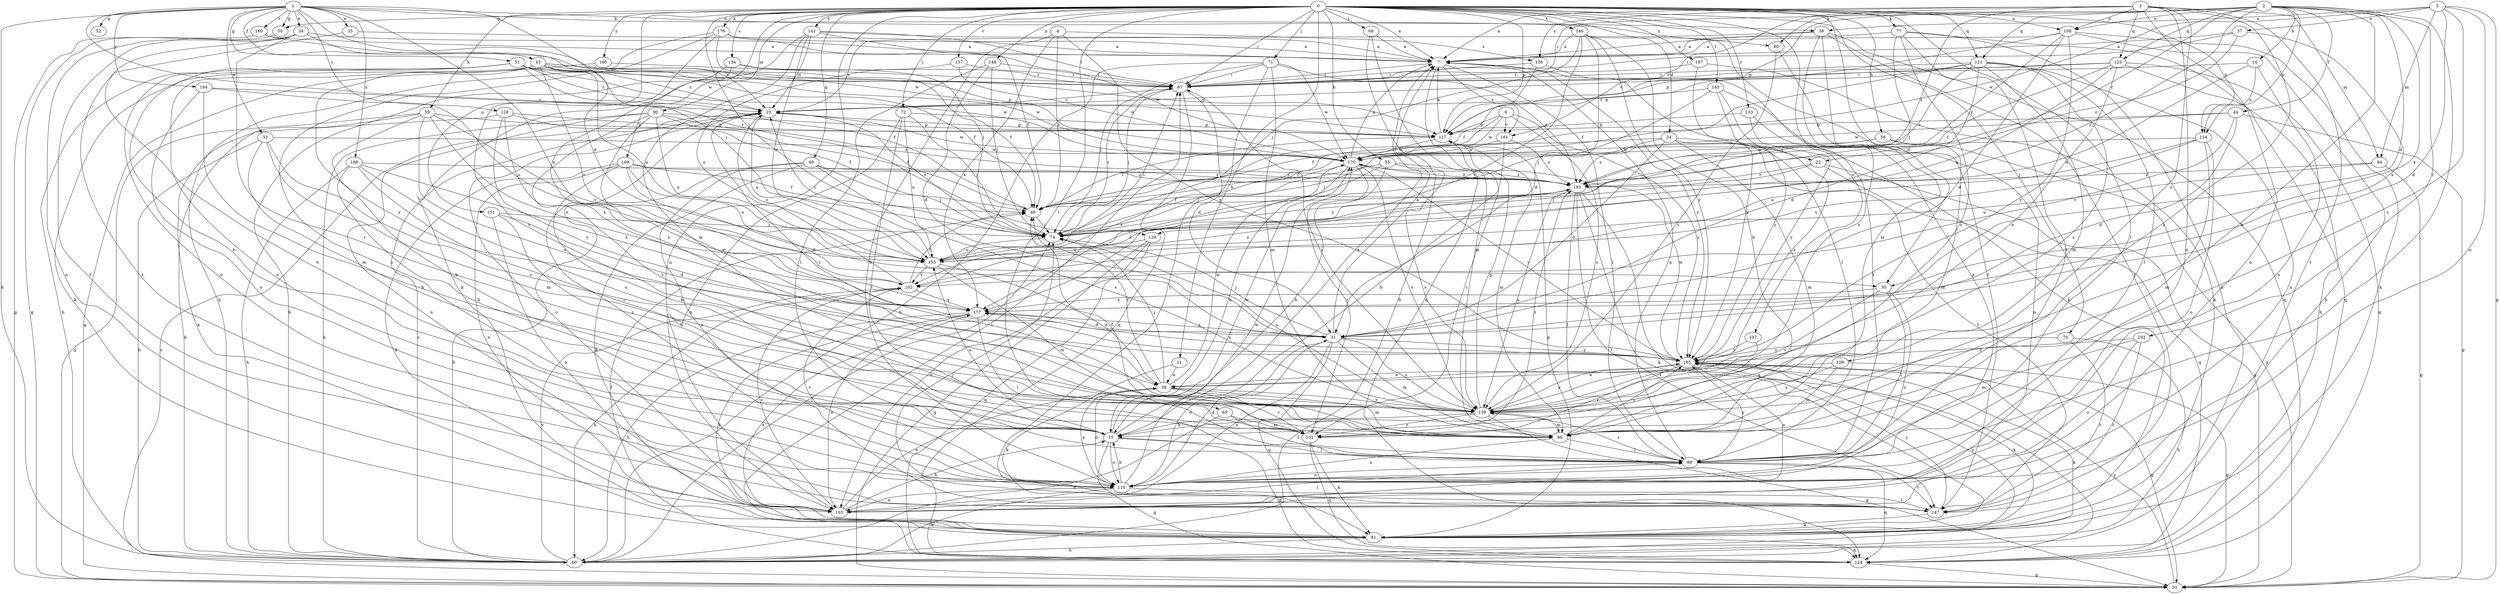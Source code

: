 strict digraph  {
0;
1;
2;
3;
4;
5;
6;
7;
11;
14;
15;
22;
23;
24;
30;
31;
33;
34;
35;
36;
37;
38;
43;
44;
46;
49;
50;
51;
52;
53;
55;
56;
59;
60;
65;
67;
68;
70;
71;
72;
74;
77;
80;
81;
88;
90;
94;
96;
103;
107;
108;
109;
110;
117;
121;
123;
124;
128;
129;
132;
133;
134;
136;
139;
141;
145;
146;
147;
148;
151;
154;
155;
157;
160;
161;
162;
169;
170;
176;
177;
180;
184;
185;
187;
188;
192;
193;
0 -> 7  [label=a];
0 -> 11  [label=b];
0 -> 24  [label=d];
0 -> 30  [label=d];
0 -> 49  [label=g];
0 -> 50  [label=g];
0 -> 55  [label=h];
0 -> 56  [label=h];
0 -> 59  [label=h];
0 -> 65  [label=i];
0 -> 67  [label=i];
0 -> 68  [label=j];
0 -> 70  [label=j];
0 -> 71  [label=j];
0 -> 72  [label=j];
0 -> 74  [label=j];
0 -> 77  [label=k];
0 -> 88  [label=l];
0 -> 90  [label=m];
0 -> 103  [label=n];
0 -> 107  [label=o];
0 -> 108  [label=o];
0 -> 117  [label=p];
0 -> 121  [label=q];
0 -> 133  [label=s];
0 -> 134  [label=s];
0 -> 141  [label=t];
0 -> 145  [label=t];
0 -> 146  [label=t];
0 -> 148  [label=u];
0 -> 151  [label=u];
0 -> 154  [label=u];
0 -> 157  [label=v];
0 -> 169  [label=w];
0 -> 176  [label=x];
0 -> 180  [label=y];
0 -> 187  [label=z];
1 -> 30  [label=d];
1 -> 33  [label=e];
1 -> 34  [label=e];
1 -> 35  [label=e];
1 -> 36  [label=e];
1 -> 43  [label=f];
1 -> 50  [label=g];
1 -> 51  [label=g];
1 -> 52  [label=g];
1 -> 60  [label=h];
1 -> 80  [label=k];
1 -> 128  [label=r];
1 -> 129  [label=r];
1 -> 160  [label=v];
1 -> 170  [label=w];
1 -> 177  [label=x];
1 -> 184  [label=y];
1 -> 188  [label=z];
2 -> 14  [label=b];
2 -> 15  [label=b];
2 -> 22  [label=c];
2 -> 30  [label=d];
2 -> 44  [label=f];
2 -> 67  [label=i];
2 -> 80  [label=k];
2 -> 88  [label=l];
2 -> 108  [label=o];
2 -> 117  [label=p];
2 -> 121  [label=q];
2 -> 123  [label=q];
2 -> 129  [label=r];
2 -> 154  [label=u];
2 -> 177  [label=x];
2 -> 192  [label=z];
3 -> 7  [label=a];
3 -> 94  [label=m];
3 -> 103  [label=n];
3 -> 108  [label=o];
3 -> 109  [label=o];
3 -> 110  [label=o];
3 -> 123  [label=q];
3 -> 132  [label=r];
3 -> 136  [label=s];
3 -> 147  [label=t];
3 -> 161  [label=v];
3 -> 193  [label=z];
4 -> 46  [label=f];
4 -> 110  [label=o];
4 -> 136  [label=s];
4 -> 177  [label=x];
4 -> 185  [label=y];
5 -> 31  [label=d];
5 -> 36  [label=e];
5 -> 37  [label=e];
5 -> 53  [label=g];
5 -> 94  [label=m];
5 -> 110  [label=o];
5 -> 139  [label=s];
5 -> 170  [label=w];
6 -> 46  [label=f];
6 -> 117  [label=p];
6 -> 139  [label=s];
6 -> 161  [label=v];
6 -> 170  [label=w];
6 -> 185  [label=y];
7 -> 67  [label=i];
7 -> 81  [label=k];
7 -> 88  [label=l];
7 -> 96  [label=m];
7 -> 161  [label=v];
7 -> 185  [label=y];
11 -> 38  [label=e];
11 -> 81  [label=k];
14 -> 67  [label=i];
14 -> 110  [label=o];
14 -> 154  [label=u];
14 -> 155  [label=u];
15 -> 7  [label=a];
15 -> 53  [label=g];
15 -> 88  [label=l];
15 -> 110  [label=o];
15 -> 124  [label=q];
15 -> 155  [label=u];
15 -> 170  [label=w];
22 -> 53  [label=g];
22 -> 74  [label=j];
22 -> 124  [label=q];
22 -> 193  [label=z];
23 -> 117  [label=p];
23 -> 155  [label=u];
23 -> 170  [label=w];
24 -> 22  [label=c];
24 -> 31  [label=d];
24 -> 46  [label=f];
24 -> 74  [label=j];
24 -> 96  [label=m];
24 -> 147  [label=t];
30 -> 88  [label=l];
30 -> 110  [label=o];
30 -> 139  [label=s];
30 -> 177  [label=x];
31 -> 7  [label=a];
31 -> 74  [label=j];
31 -> 96  [label=m];
31 -> 103  [label=n];
31 -> 110  [label=o];
31 -> 124  [label=q];
31 -> 139  [label=s];
31 -> 177  [label=x];
31 -> 185  [label=y];
33 -> 15  [label=b];
33 -> 60  [label=h];
33 -> 96  [label=m];
33 -> 139  [label=s];
33 -> 170  [label=w];
34 -> 7  [label=a];
34 -> 74  [label=j];
34 -> 103  [label=n];
34 -> 110  [label=o];
34 -> 132  [label=r];
34 -> 147  [label=t];
35 -> 7  [label=a];
35 -> 147  [label=t];
36 -> 7  [label=a];
36 -> 23  [label=c];
36 -> 96  [label=m];
36 -> 124  [label=q];
36 -> 139  [label=s];
36 -> 147  [label=t];
37 -> 7  [label=a];
37 -> 67  [label=i];
37 -> 177  [label=x];
37 -> 193  [label=z];
38 -> 46  [label=f];
38 -> 74  [label=j];
38 -> 96  [label=m];
38 -> 110  [label=o];
38 -> 132  [label=r];
38 -> 139  [label=s];
38 -> 170  [label=w];
43 -> 23  [label=c];
43 -> 46  [label=f];
43 -> 67  [label=i];
43 -> 81  [label=k];
43 -> 110  [label=o];
43 -> 117  [label=p];
43 -> 155  [label=u];
43 -> 162  [label=v];
43 -> 170  [label=w];
43 -> 185  [label=y];
44 -> 31  [label=d];
44 -> 53  [label=g];
44 -> 117  [label=p];
44 -> 162  [label=v];
44 -> 170  [label=w];
46 -> 74  [label=j];
49 -> 60  [label=h];
49 -> 74  [label=j];
49 -> 81  [label=k];
49 -> 110  [label=o];
49 -> 139  [label=s];
49 -> 193  [label=z];
50 -> 53  [label=g];
51 -> 15  [label=b];
51 -> 23  [label=c];
51 -> 46  [label=f];
51 -> 60  [label=h];
51 -> 67  [label=i];
51 -> 110  [label=o];
51 -> 117  [label=p];
51 -> 170  [label=w];
53 -> 23  [label=c];
53 -> 185  [label=y];
55 -> 15  [label=b];
55 -> 74  [label=j];
55 -> 139  [label=s];
55 -> 177  [label=x];
55 -> 193  [label=z];
56 -> 53  [label=g];
56 -> 96  [label=m];
56 -> 170  [label=w];
56 -> 193  [label=z];
59 -> 15  [label=b];
59 -> 38  [label=e];
59 -> 53  [label=g];
59 -> 60  [label=h];
59 -> 117  [label=p];
59 -> 162  [label=v];
59 -> 177  [label=x];
60 -> 23  [label=c];
60 -> 74  [label=j];
60 -> 162  [label=v];
65 -> 60  [label=h];
65 -> 88  [label=l];
65 -> 96  [label=m];
67 -> 23  [label=c];
67 -> 31  [label=d];
67 -> 74  [label=j];
67 -> 124  [label=q];
68 -> 7  [label=a];
68 -> 60  [label=h];
68 -> 124  [label=q];
70 -> 60  [label=h];
70 -> 147  [label=t];
70 -> 185  [label=y];
71 -> 60  [label=h];
71 -> 67  [label=i];
71 -> 74  [label=j];
71 -> 96  [label=m];
71 -> 147  [label=t];
71 -> 170  [label=w];
71 -> 193  [label=z];
72 -> 74  [label=j];
72 -> 88  [label=l];
72 -> 103  [label=n];
72 -> 117  [label=p];
72 -> 155  [label=u];
74 -> 23  [label=c];
74 -> 67  [label=i];
74 -> 139  [label=s];
74 -> 155  [label=u];
74 -> 193  [label=z];
77 -> 7  [label=a];
77 -> 74  [label=j];
77 -> 81  [label=k];
77 -> 88  [label=l];
77 -> 124  [label=q];
77 -> 139  [label=s];
80 -> 103  [label=n];
80 -> 139  [label=s];
81 -> 60  [label=h];
81 -> 117  [label=p];
81 -> 124  [label=q];
81 -> 177  [label=x];
81 -> 185  [label=y];
88 -> 7  [label=a];
88 -> 110  [label=o];
88 -> 124  [label=q];
88 -> 139  [label=s];
88 -> 147  [label=t];
88 -> 185  [label=y];
90 -> 38  [label=e];
90 -> 46  [label=f];
90 -> 60  [label=h];
90 -> 103  [label=n];
90 -> 117  [label=p];
90 -> 132  [label=r];
90 -> 155  [label=u];
90 -> 193  [label=z];
94 -> 53  [label=g];
94 -> 155  [label=u];
94 -> 193  [label=z];
96 -> 88  [label=l];
96 -> 110  [label=o];
96 -> 185  [label=y];
103 -> 15  [label=b];
103 -> 23  [label=c];
103 -> 38  [label=e];
103 -> 88  [label=l];
103 -> 162  [label=v];
107 -> 139  [label=s];
107 -> 185  [label=y];
108 -> 7  [label=a];
108 -> 31  [label=d];
108 -> 60  [label=h];
108 -> 81  [label=k];
108 -> 117  [label=p];
108 -> 185  [label=y];
108 -> 193  [label=z];
109 -> 38  [label=e];
109 -> 53  [label=g];
109 -> 96  [label=m];
109 -> 139  [label=s];
110 -> 15  [label=b];
110 -> 31  [label=d];
110 -> 38  [label=e];
110 -> 60  [label=h];
110 -> 103  [label=n];
110 -> 147  [label=t];
110 -> 162  [label=v];
110 -> 170  [label=w];
117 -> 7  [label=a];
117 -> 46  [label=f];
117 -> 96  [label=m];
117 -> 132  [label=r];
117 -> 170  [label=w];
121 -> 31  [label=d];
121 -> 46  [label=f];
121 -> 67  [label=i];
121 -> 88  [label=l];
121 -> 96  [label=m];
121 -> 103  [label=n];
121 -> 117  [label=p];
121 -> 139  [label=s];
121 -> 193  [label=z];
123 -> 23  [label=c];
123 -> 38  [label=e];
123 -> 46  [label=f];
123 -> 60  [label=h];
123 -> 67  [label=i];
123 -> 124  [label=q];
123 -> 155  [label=u];
124 -> 46  [label=f];
124 -> 53  [label=g];
124 -> 67  [label=i];
128 -> 46  [label=f];
128 -> 81  [label=k];
128 -> 117  [label=p];
128 -> 177  [label=x];
128 -> 185  [label=y];
129 -> 53  [label=g];
129 -> 103  [label=n];
129 -> 124  [label=q];
129 -> 155  [label=u];
132 -> 46  [label=f];
132 -> 81  [label=k];
132 -> 124  [label=q];
132 -> 193  [label=z];
133 -> 103  [label=n];
133 -> 117  [label=p];
133 -> 185  [label=y];
134 -> 46  [label=f];
134 -> 60  [label=h];
134 -> 67  [label=i];
134 -> 139  [label=s];
136 -> 46  [label=f];
136 -> 67  [label=i];
136 -> 88  [label=l];
139 -> 15  [label=b];
139 -> 23  [label=c];
139 -> 53  [label=g];
139 -> 67  [label=i];
139 -> 96  [label=m];
139 -> 117  [label=p];
139 -> 132  [label=r];
139 -> 185  [label=y];
141 -> 7  [label=a];
141 -> 23  [label=c];
141 -> 46  [label=f];
141 -> 67  [label=i];
141 -> 81  [label=k];
141 -> 96  [label=m];
141 -> 155  [label=u];
145 -> 23  [label=c];
145 -> 74  [label=j];
145 -> 88  [label=l];
145 -> 139  [label=s];
145 -> 185  [label=y];
146 -> 7  [label=a];
146 -> 15  [label=b];
146 -> 31  [label=d];
146 -> 74  [label=j];
146 -> 147  [label=t];
146 -> 177  [label=x];
146 -> 185  [label=y];
147 -> 23  [label=c];
147 -> 74  [label=j];
147 -> 81  [label=k];
147 -> 185  [label=y];
148 -> 31  [label=d];
148 -> 67  [label=i];
148 -> 74  [label=j];
148 -> 88  [label=l];
151 -> 15  [label=b];
151 -> 31  [label=d];
151 -> 74  [label=j];
151 -> 103  [label=n];
154 -> 96  [label=m];
154 -> 110  [label=o];
154 -> 155  [label=u];
154 -> 162  [label=v];
154 -> 170  [label=w];
155 -> 23  [label=c];
155 -> 38  [label=e];
155 -> 67  [label=i];
155 -> 96  [label=m];
155 -> 162  [label=v];
157 -> 67  [label=i];
157 -> 155  [label=u];
157 -> 170  [label=w];
160 -> 7  [label=a];
160 -> 23  [label=c];
160 -> 53  [label=g];
161 -> 15  [label=b];
161 -> 170  [label=w];
161 -> 193  [label=z];
162 -> 23  [label=c];
162 -> 46  [label=f];
162 -> 60  [label=h];
162 -> 177  [label=x];
162 -> 193  [label=z];
169 -> 15  [label=b];
169 -> 31  [label=d];
169 -> 46  [label=f];
169 -> 81  [label=k];
169 -> 103  [label=n];
169 -> 155  [label=u];
169 -> 193  [label=z];
170 -> 7  [label=a];
170 -> 15  [label=b];
170 -> 132  [label=r];
170 -> 139  [label=s];
170 -> 162  [label=v];
170 -> 185  [label=y];
170 -> 193  [label=z];
176 -> 7  [label=a];
176 -> 60  [label=h];
176 -> 74  [label=j];
176 -> 110  [label=o];
176 -> 139  [label=s];
176 -> 170  [label=w];
177 -> 31  [label=d];
177 -> 60  [label=h];
177 -> 81  [label=k];
177 -> 88  [label=l];
177 -> 103  [label=n];
180 -> 53  [label=g];
180 -> 67  [label=i];
184 -> 23  [label=c];
184 -> 96  [label=m];
184 -> 110  [label=o];
184 -> 155  [label=u];
185 -> 38  [label=e];
185 -> 53  [label=g];
185 -> 60  [label=h];
185 -> 81  [label=k];
185 -> 110  [label=o];
185 -> 132  [label=r];
185 -> 170  [label=w];
185 -> 177  [label=x];
187 -> 67  [label=i];
187 -> 81  [label=k];
187 -> 185  [label=y];
188 -> 15  [label=b];
188 -> 60  [label=h];
188 -> 132  [label=r];
188 -> 139  [label=s];
188 -> 177  [label=x];
188 -> 193  [label=z];
192 -> 96  [label=m];
192 -> 110  [label=o];
192 -> 147  [label=t];
192 -> 185  [label=y];
193 -> 46  [label=f];
193 -> 81  [label=k];
193 -> 88  [label=l];
193 -> 124  [label=q];
193 -> 139  [label=s];
193 -> 147  [label=t];
}
